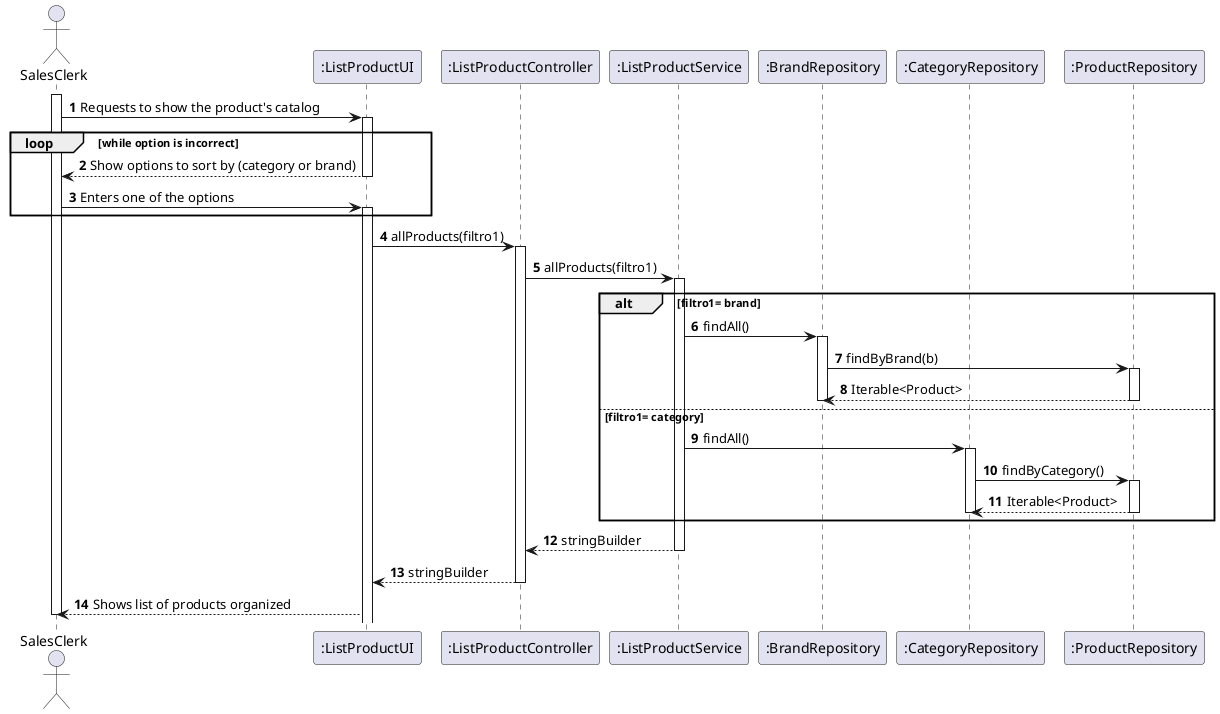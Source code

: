 @startuml
autonumber
actor SalesClerk as Admin
participant ":ListProductUI" as UI
participant ":ListProductController" as Controller
participant ":ListProductService" as Service
participant ":BrandRepository" as BR
participant ":CategoryRepository" as CR
participant ":ProductRepository" as PR


activate Admin
Admin -> UI: Requests to show the product's catalog
activate UI

loop while option is incorrect
UI --> Admin: Show options to sort by (category or brand)
deactivate UI
Admin -> UI: Enters one of the options
activate UI
end
UI -> Controller:allProducts(filtro1)
activate Controller
Controller -> Service: allProducts(filtro1)
activate Service

alt filtro1= brand
Service -> BR: findAll()
activate BR
BR -> PR: findByBrand(b)
activate PR
PR --> BR: Iterable<Product>
deactivate PR
deactivate BR
else filtro1= category
Service -> CR: findAll()
activate CR
CR -> PR: findByCategory()
activate PR
PR --> CR: Iterable<Product>
deactivate PR
deactivate CR
end
Service --> Controller: stringBuilder
deactivate Service
Controller --> UI: stringBuilder
deactivate Controller
UI --> Admin: Shows list of products organized
deactivate Admin
@enduml
